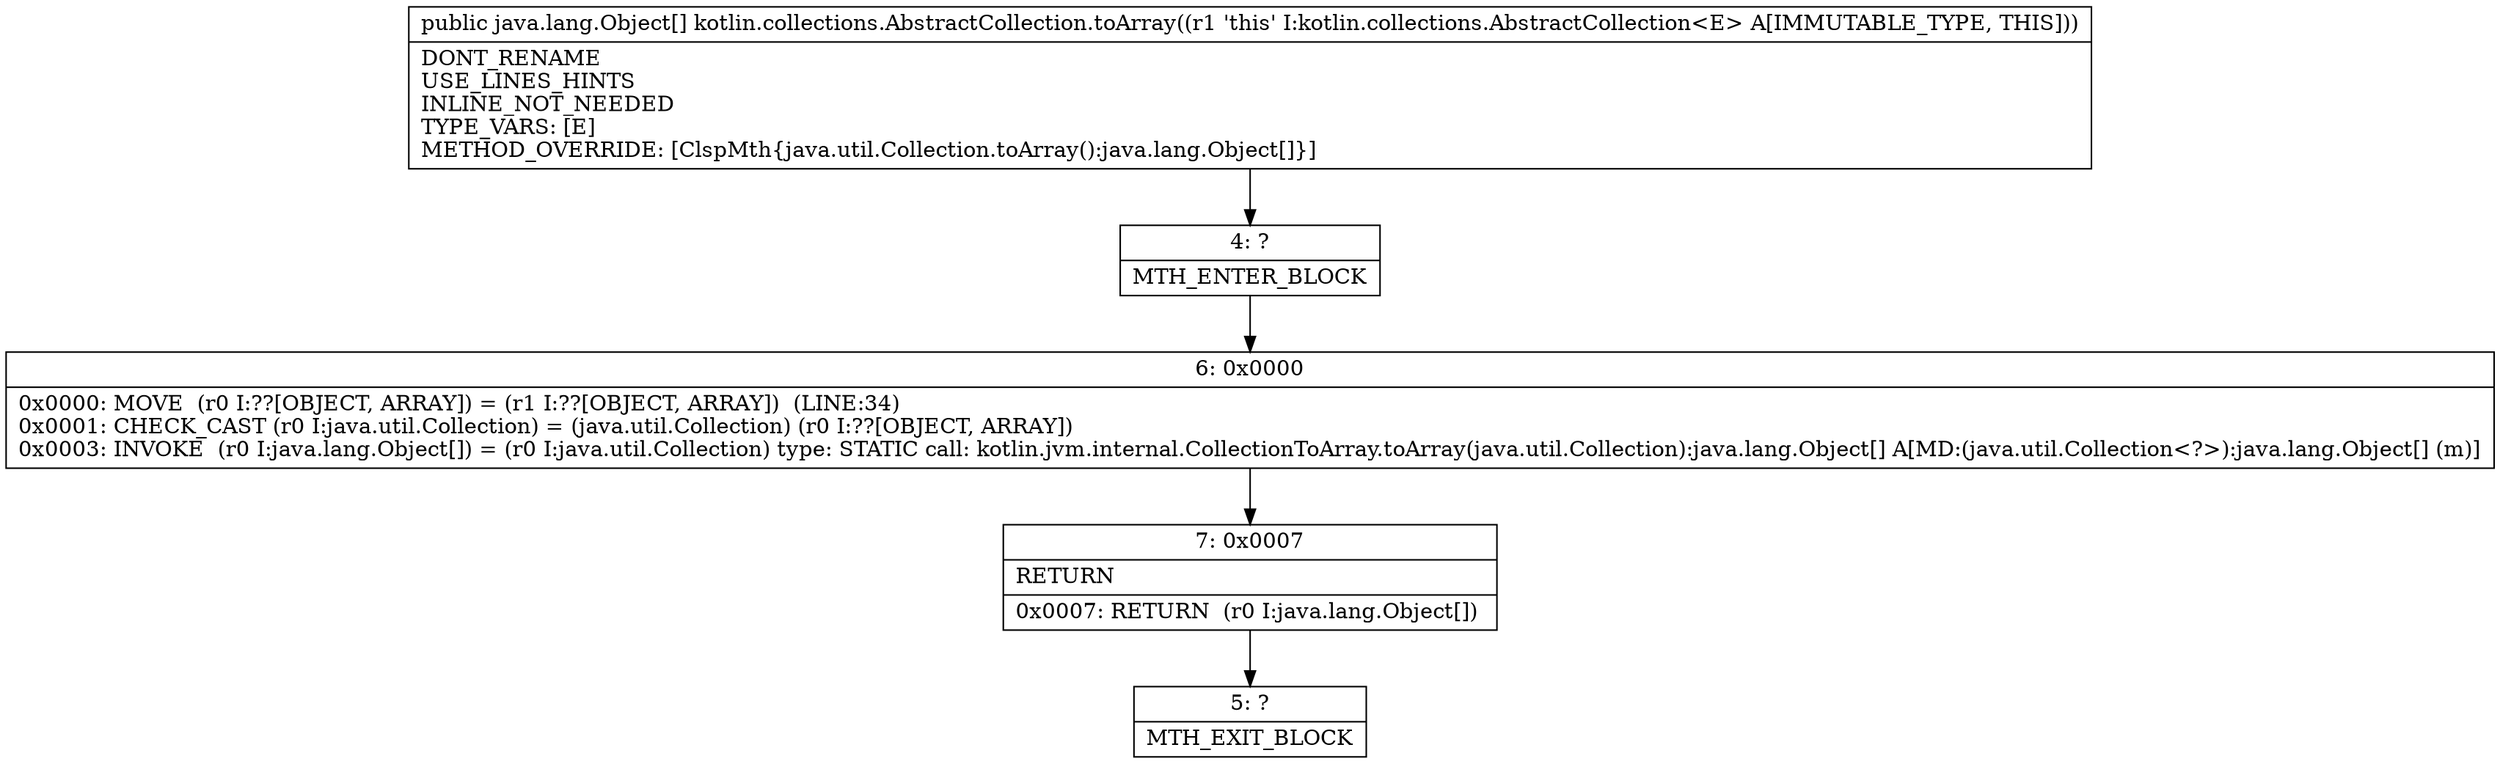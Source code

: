 digraph "CFG forkotlin.collections.AbstractCollection.toArray()[Ljava\/lang\/Object;" {
Node_4 [shape=record,label="{4\:\ ?|MTH_ENTER_BLOCK\l}"];
Node_6 [shape=record,label="{6\:\ 0x0000|0x0000: MOVE  (r0 I:??[OBJECT, ARRAY]) = (r1 I:??[OBJECT, ARRAY])  (LINE:34)\l0x0001: CHECK_CAST (r0 I:java.util.Collection) = (java.util.Collection) (r0 I:??[OBJECT, ARRAY]) \l0x0003: INVOKE  (r0 I:java.lang.Object[]) = (r0 I:java.util.Collection) type: STATIC call: kotlin.jvm.internal.CollectionToArray.toArray(java.util.Collection):java.lang.Object[] A[MD:(java.util.Collection\<?\>):java.lang.Object[] (m)]\l}"];
Node_7 [shape=record,label="{7\:\ 0x0007|RETURN\l|0x0007: RETURN  (r0 I:java.lang.Object[]) \l}"];
Node_5 [shape=record,label="{5\:\ ?|MTH_EXIT_BLOCK\l}"];
MethodNode[shape=record,label="{public java.lang.Object[] kotlin.collections.AbstractCollection.toArray((r1 'this' I:kotlin.collections.AbstractCollection\<E\> A[IMMUTABLE_TYPE, THIS]))  | DONT_RENAME\lUSE_LINES_HINTS\lINLINE_NOT_NEEDED\lTYPE_VARS: [E]\lMETHOD_OVERRIDE: [ClspMth\{java.util.Collection.toArray():java.lang.Object[]\}]\l}"];
MethodNode -> Node_4;Node_4 -> Node_6;
Node_6 -> Node_7;
Node_7 -> Node_5;
}

